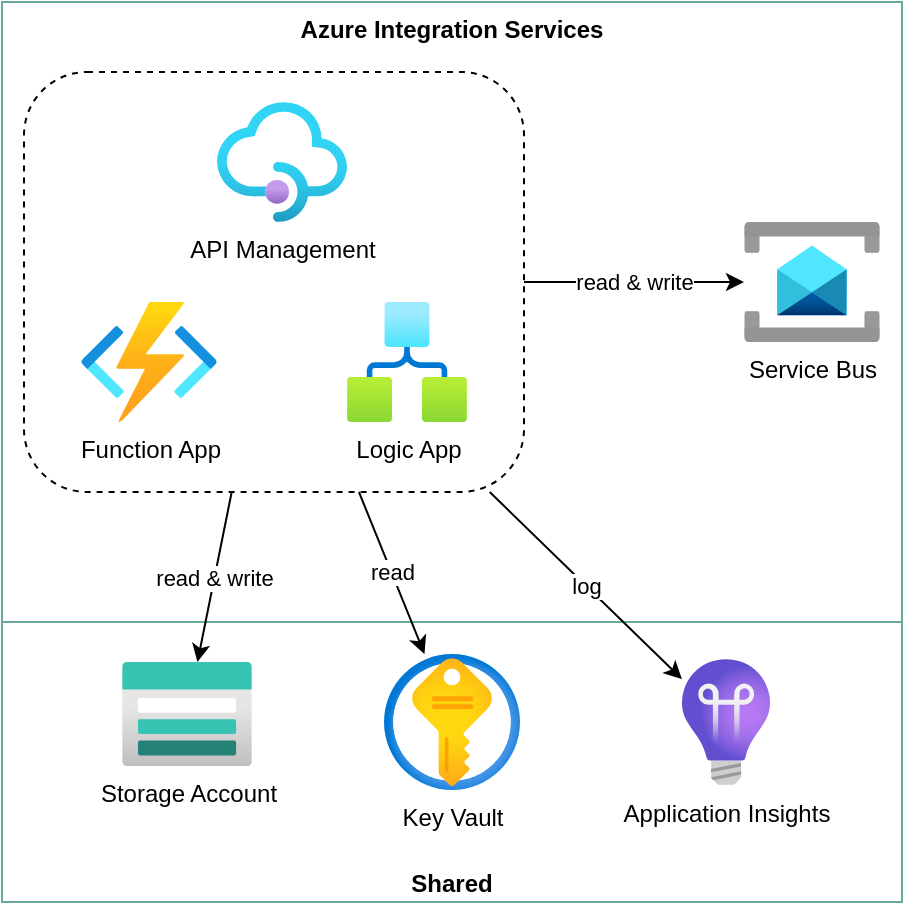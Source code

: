 <mxfile version="25.0.2" pages="2">
  <diagram name="infra" id="OG9XKBtIFsMrls6_ppqH">
    <mxGraphModel dx="1434" dy="836" grid="1" gridSize="10" guides="1" tooltips="1" connect="1" arrows="1" fold="1" page="1" pageScale="1" pageWidth="827" pageHeight="1169" math="0" shadow="0">
      <root>
        <mxCell id="0" />
        <mxCell id="1" parent="0" />
        <mxCell id="4zAsJzn06Giq1cRdL7rz-1" value="Azure Integration Services" style="rounded=0;whiteSpace=wrap;html=1;labelPosition=center;verticalLabelPosition=middle;align=center;verticalAlign=top;fontStyle=1;strokeColor=#67AB9F;" parent="1" vertex="1">
          <mxGeometry x="140" y="210" width="450" height="310" as="geometry" />
        </mxCell>
        <mxCell id="4zAsJzn06Giq1cRdL7rz-2" value="read &amp;amp; write" style="edgeStyle=orthogonalEdgeStyle;rounded=0;orthogonalLoop=1;jettySize=auto;html=1;" parent="1" source="4zAsJzn06Giq1cRdL7rz-3" target="4zAsJzn06Giq1cRdL7rz-7" edge="1">
          <mxGeometry x="0.003" relative="1" as="geometry">
            <mxPoint as="offset" />
          </mxGeometry>
        </mxCell>
        <mxCell id="4zAsJzn06Giq1cRdL7rz-3" value="" style="rounded=1;whiteSpace=wrap;html=1;dashed=1;" parent="1" vertex="1">
          <mxGeometry x="151" y="245" width="250" height="210" as="geometry" />
        </mxCell>
        <mxCell id="4zAsJzn06Giq1cRdL7rz-4" value="API Management" style="image;aspect=fixed;html=1;points=[];align=center;fontSize=12;image=img/lib/azure2/app_services/API_Management_Services.svg;" parent="1" vertex="1">
          <mxGeometry x="247.5" y="260" width="65" height="60" as="geometry" />
        </mxCell>
        <mxCell id="4zAsJzn06Giq1cRdL7rz-5" value="Function App" style="image;aspect=fixed;html=1;points=[];align=center;fontSize=12;image=img/lib/azure2/compute/Function_Apps.svg;" parent="1" vertex="1">
          <mxGeometry x="179.5" y="360" width="68" height="60" as="geometry" />
        </mxCell>
        <mxCell id="4zAsJzn06Giq1cRdL7rz-6" value="Logic App" style="image;aspect=fixed;html=1;points=[];align=center;fontSize=12;image=img/lib/azure2/internet_of_things/Logic_Apps.svg;" parent="1" vertex="1">
          <mxGeometry x="312.5" y="360" width="60" height="60" as="geometry" />
        </mxCell>
        <mxCell id="4zAsJzn06Giq1cRdL7rz-7" value="Service Bus" style="image;aspect=fixed;html=1;points=[];align=center;fontSize=12;image=img/lib/azure2/integration/Service_Bus.svg;" parent="1" vertex="1">
          <mxGeometry x="511" y="320" width="68" height="60" as="geometry" />
        </mxCell>
        <mxCell id="4zAsJzn06Giq1cRdL7rz-8" value="Shared" style="rounded=0;whiteSpace=wrap;html=1;labelPosition=center;verticalLabelPosition=middle;align=center;verticalAlign=bottom;fontStyle=1;strokeColor=#67AB9F;" parent="1" vertex="1">
          <mxGeometry x="140" y="520" width="450" height="140" as="geometry" />
        </mxCell>
        <mxCell id="4zAsJzn06Giq1cRdL7rz-9" value="Key Vault" style="image;aspect=fixed;html=1;points=[];align=center;fontSize=12;image=img/lib/azure2/security/Key_Vaults.svg;" parent="1" vertex="1">
          <mxGeometry x="331" y="536" width="68" height="68" as="geometry" />
        </mxCell>
        <mxCell id="4zAsJzn06Giq1cRdL7rz-10" value="Storage Account" style="image;aspect=fixed;html=1;points=[];align=center;fontSize=12;image=img/lib/azure2/storage/Storage_Accounts.svg;" parent="1" vertex="1">
          <mxGeometry x="200" y="540" width="65" height="52" as="geometry" />
        </mxCell>
        <mxCell id="4zAsJzn06Giq1cRdL7rz-11" value="Application Insights" style="image;aspect=fixed;html=1;points=[];align=center;fontSize=12;image=img/lib/azure2/devops/Application_Insights.svg;" parent="1" vertex="1">
          <mxGeometry x="480" y="538.5" width="44" height="63" as="geometry" />
        </mxCell>
        <mxCell id="4zAsJzn06Giq1cRdL7rz-12" value="read &amp;amp; write" style="rounded=0;orthogonalLoop=1;jettySize=auto;html=1;" parent="1" source="4zAsJzn06Giq1cRdL7rz-3" target="4zAsJzn06Giq1cRdL7rz-10" edge="1">
          <mxGeometry relative="1" as="geometry">
            <mxPoint x="411" y="360" as="sourcePoint" />
            <mxPoint x="521" y="360" as="targetPoint" />
          </mxGeometry>
        </mxCell>
        <mxCell id="4zAsJzn06Giq1cRdL7rz-13" value="log" style="rounded=0;orthogonalLoop=1;jettySize=auto;html=1;" parent="1" source="4zAsJzn06Giq1cRdL7rz-3" target="4zAsJzn06Giq1cRdL7rz-11" edge="1">
          <mxGeometry relative="1" as="geometry">
            <mxPoint x="265" y="465" as="sourcePoint" />
            <mxPoint x="248" y="550" as="targetPoint" />
          </mxGeometry>
        </mxCell>
        <mxCell id="4zAsJzn06Giq1cRdL7rz-14" value="read" style="rounded=0;orthogonalLoop=1;jettySize=auto;html=1;" parent="1" source="4zAsJzn06Giq1cRdL7rz-3" target="4zAsJzn06Giq1cRdL7rz-9" edge="1">
          <mxGeometry relative="1" as="geometry">
            <mxPoint x="394" y="465" as="sourcePoint" />
            <mxPoint x="490" y="559" as="targetPoint" />
          </mxGeometry>
        </mxCell>
      </root>
    </mxGraphModel>
  </diagram>
  <diagram id="zELq3SB7gzLHqkcZZ6ce" name="app">
    <mxGraphModel dx="1434" dy="836" grid="1" gridSize="10" guides="1" tooltips="1" connect="1" arrows="1" fold="1" page="1" pageScale="1" pageWidth="827" pageHeight="1169" math="0" shadow="0">
      <root>
        <mxCell id="0" />
        <mxCell id="1" parent="0" />
        <mxCell id="eMgC5JgrnbxbKr9s8kXH-1" style="edgeStyle=orthogonalEdgeStyle;rounded=0;orthogonalLoop=1;jettySize=auto;html=1;" edge="1" parent="1" source="eMgC5JgrnbxbKr9s8kXH-5" target="eMgC5JgrnbxbKr9s8kXH-8">
          <mxGeometry relative="1" as="geometry" />
        </mxCell>
        <mxCell id="eMgC5JgrnbxbKr9s8kXH-2" value="1. publish" style="edgeLabel;html=1;align=center;verticalAlign=middle;resizable=0;points=[];fontStyle=2" vertex="1" connectable="0" parent="eMgC5JgrnbxbKr9s8kXH-1">
          <mxGeometry x="0.065" y="-3" relative="1" as="geometry">
            <mxPoint as="offset" />
          </mxGeometry>
        </mxCell>
        <mxCell id="eMgC5JgrnbxbKr9s8kXH-3" value="4b. get" style="edgeStyle=orthogonalEdgeStyle;rounded=0;orthogonalLoop=1;jettySize=auto;html=1;entryX=1;entryY=0.5;entryDx=0;entryDy=0;fontStyle=2" edge="1" parent="1" source="eMgC5JgrnbxbKr9s8kXH-5" target="eMgC5JgrnbxbKr9s8kXH-14">
          <mxGeometry relative="1" as="geometry">
            <Array as="points">
              <mxPoint x="500" y="255" />
              <mxPoint x="500" y="650" />
            </Array>
          </mxGeometry>
        </mxCell>
        <mxCell id="eMgC5JgrnbxbKr9s8kXH-4" value="4a. get" style="edgeStyle=orthogonalEdgeStyle;rounded=0;orthogonalLoop=1;jettySize=auto;html=1;entryX=0;entryY=0.5;entryDx=0;entryDy=0;fontStyle=2" edge="1" parent="1" source="eMgC5JgrnbxbKr9s8kXH-5" target="eMgC5JgrnbxbKr9s8kXH-13">
          <mxGeometry relative="1" as="geometry">
            <Array as="points">
              <mxPoint x="190" y="255" />
              <mxPoint x="190" y="650" />
            </Array>
          </mxGeometry>
        </mxCell>
        <mxCell id="eMgC5JgrnbxbKr9s8kXH-5" value="Sample API" style="shape=image;verticalLabelPosition=bottom;labelBackgroundColor=default;verticalAlign=top;aspect=fixed;imageAspect=0;image=data:image/svg+xml,PHN2ZyB4bWxucz0iaHR0cDovL3d3dy53My5vcmcvMjAwMC9zdmciIHZpZXdCb3g9IjAgMCA1MCA1MCI+JiN4YTsgICAgPHBhdGggZmlsbD0iIzU3YTMwMCIgZD0iTTAgMjAuODRoMTkuNTV2OC4zMkgweiIvPiYjeGE7ICAgIDxwYXRoIGZpbGw9IiM1OWI0ZDkiIGQ9Ik00MS42OCAyMC44NGgxMC4yNnY4LjMySDQxLjY4eiIvPiYjeGE7ICAgIDxjaXJjbGUgZmlsbD0iIzU3YTMwMCIgcj0iOS40NiIgY3k9IjI1IiBjeD0iMjAuMTIiLz4mI3hhOyAgICA8cGF0aCBmaWxsPSIjNTliNGQ5IiBkPSJNMjAuMTIuNDh2MTAuOTZhMSAxIDAgMCAxIDAgMjcuMTR2MTAuOTZhMSAxIDAgMCAwIDAtNDkuMDVaIi8+JiN4YTs8L3N2Zz4=;" vertex="1" parent="1">
          <mxGeometry x="320" y="230" width="50" height="50" as="geometry" />
        </mxCell>
        <mxCell id="eMgC5JgrnbxbKr9s8kXH-6" value="2a. subscribe" style="rounded=0;orthogonalLoop=1;jettySize=auto;html=1;endArrow=none;endFill=0;startArrow=classic;startFill=1;fontStyle=2" edge="1" parent="1" source="eMgC5JgrnbxbKr9s8kXH-8" target="eMgC5JgrnbxbKr9s8kXH-10">
          <mxGeometry relative="1" as="geometry" />
        </mxCell>
        <mxCell id="eMgC5JgrnbxbKr9s8kXH-7" value="2b. subscribe" style="rounded=0;orthogonalLoop=1;jettySize=auto;html=1;endArrow=none;endFill=0;startArrow=classic;startFill=1;fontStyle=2" edge="1" parent="1" source="eMgC5JgrnbxbKr9s8kXH-8" target="eMgC5JgrnbxbKr9s8kXH-12">
          <mxGeometry x="0.015" relative="1" as="geometry">
            <mxPoint as="offset" />
          </mxGeometry>
        </mxCell>
        <mxCell id="eMgC5JgrnbxbKr9s8kXH-8" value="" style="shape=image;verticalLabelPosition=bottom;labelBackgroundColor=default;verticalAlign=top;aspect=fixed;imageAspect=0;image=https://symbols.getvecta.com/stencil_28/57_service-bus-topics.be69285a0d.png;" vertex="1" parent="1">
          <mxGeometry x="320" y="390" width="50" height="50" as="geometry" />
        </mxCell>
        <mxCell id="eMgC5JgrnbxbKr9s8kXH-9" value="3a. store" style="edgeStyle=orthogonalEdgeStyle;rounded=0;orthogonalLoop=1;jettySize=auto;html=1;fontStyle=2" edge="1" parent="1" source="eMgC5JgrnbxbKr9s8kXH-10" target="eMgC5JgrnbxbKr9s8kXH-13">
          <mxGeometry relative="1" as="geometry" />
        </mxCell>
        <mxCell id="eMgC5JgrnbxbKr9s8kXH-10" value="Function" style="image;aspect=fixed;html=1;points=[];align=center;fontSize=12;image=img/lib/azure2/compute/Function_Apps.svg;" vertex="1" parent="1">
          <mxGeometry x="228" y="480" width="68" height="60" as="geometry" />
        </mxCell>
        <mxCell id="eMgC5JgrnbxbKr9s8kXH-11" value="3b. store" style="edgeStyle=orthogonalEdgeStyle;rounded=0;orthogonalLoop=1;jettySize=auto;html=1;entryX=0.5;entryY=0;entryDx=0;entryDy=0;fontStyle=2" edge="1" parent="1" source="eMgC5JgrnbxbKr9s8kXH-12" target="eMgC5JgrnbxbKr9s8kXH-14">
          <mxGeometry relative="1" as="geometry" />
        </mxCell>
        <mxCell id="eMgC5JgrnbxbKr9s8kXH-12" value="Workflow" style="image;aspect=fixed;html=1;points=[];align=center;fontSize=12;image=img/lib/azure2/internet_of_things/Logic_Apps.svg;" vertex="1" parent="1">
          <mxGeometry x="395" y="480" width="60" height="60" as="geometry" />
        </mxCell>
        <mxCell id="eMgC5JgrnbxbKr9s8kXH-13" value="Storage table" style="rounded=0;whiteSpace=wrap;html=1;" vertex="1" parent="1">
          <mxGeometry x="220" y="630" width="84" height="40" as="geometry" />
        </mxCell>
        <mxCell id="eMgC5JgrnbxbKr9s8kXH-14" value="Blob container" style="rounded=0;whiteSpace=wrap;html=1;" vertex="1" parent="1">
          <mxGeometry x="383" y="630" width="84" height="40" as="geometry" />
        </mxCell>
      </root>
    </mxGraphModel>
  </diagram>
</mxfile>
